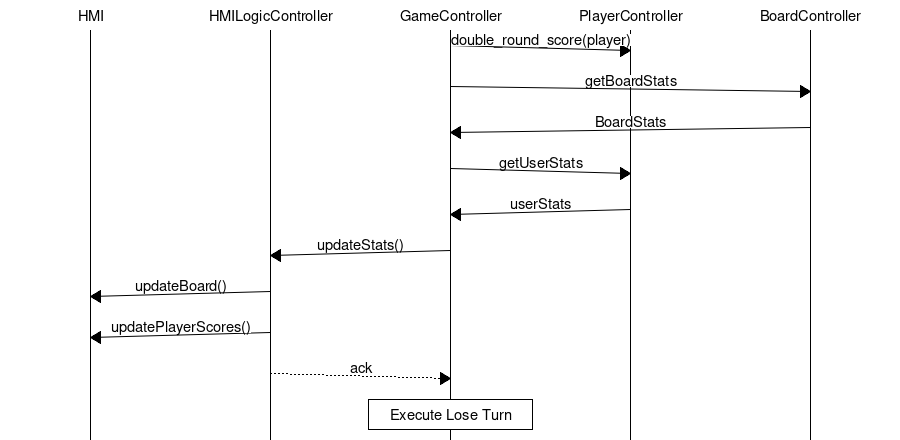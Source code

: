 msc {

 arcgradient="5", hscale="1.5";



  HMI 		[label="HMI"],
  HMILog     [label="HMILogicController"],
  Game 		[label="GameController"],
    Player    [label="PlayerController"],
  Board     [label="BoardController"];

  Game => Player [label="double_round_score(player)"];
  Game => Board [label="getBoardStats"];
  Board => Game [label="BoardStats"];
  Game => Player [label="getUserStats"];
  Player => Game [label="userStats"];
  Game => HMILog [label="updateStats()"];
  HMILog => HMI [label="updateBoard()"];
  HMILog => HMI [label="updatePlayerScores()"];
  HMILog >> Game [label="ack"];
  Game box Game [label="Execute Lose Turn"];
  }
